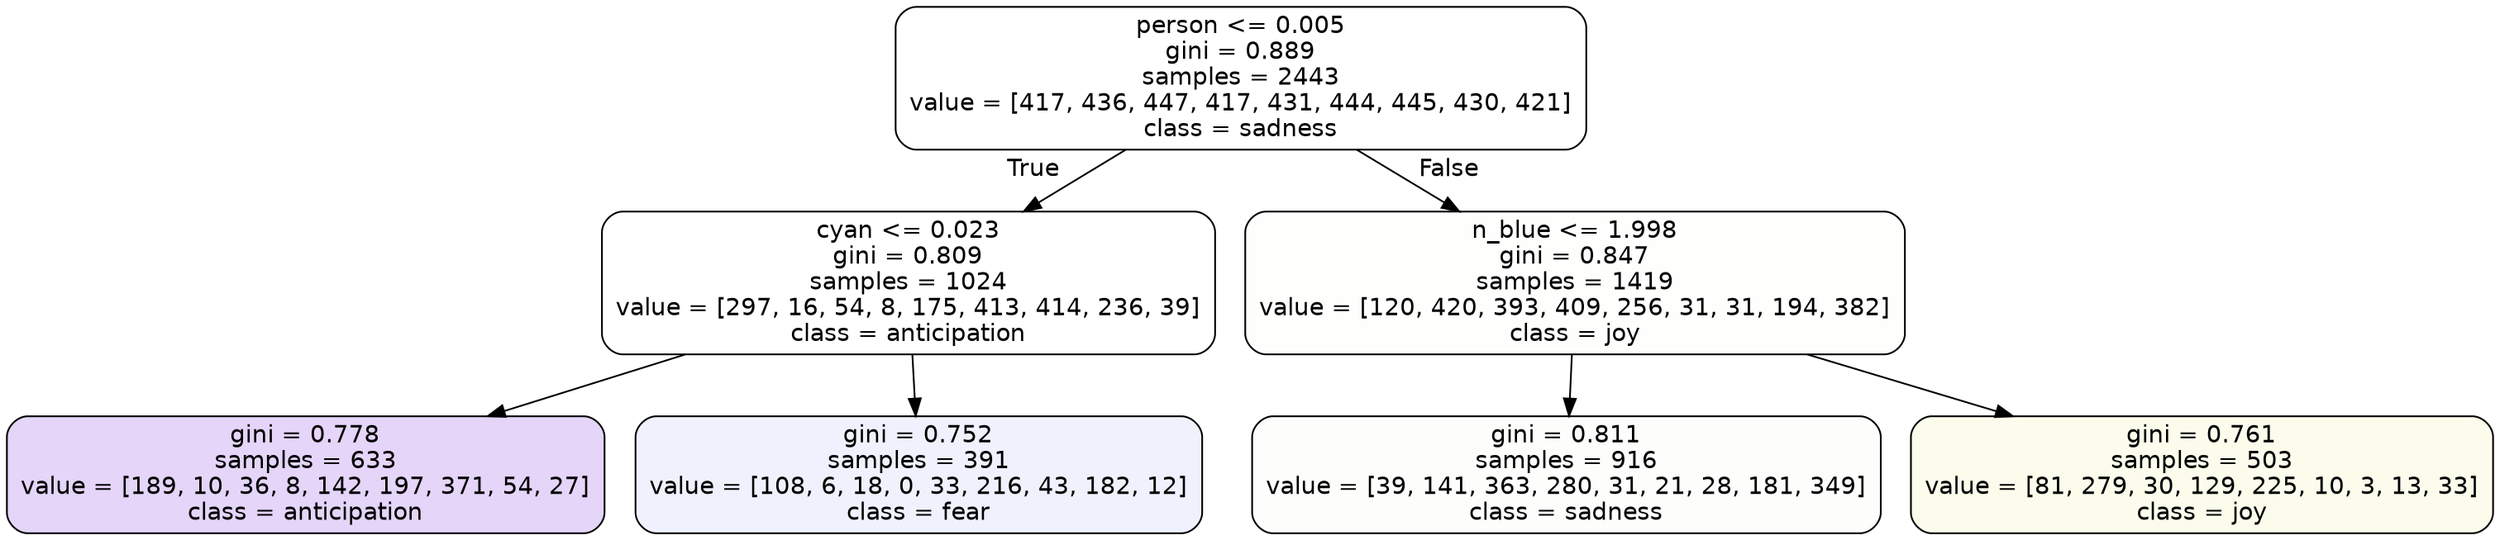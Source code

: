 digraph Tree {
node [shape=box, style="filled, rounded", color="black", fontname=helvetica] ;
edge [fontname=helvetica] ;
0 [label="person <= 0.005\ngini = 0.889\nsamples = 2443\nvalue = [417, 436, 447, 417, 431, 444, 445, 430, 421]\nclass = sadness", fillcolor="#64e53900"] ;
1 [label="cyan <= 0.023\ngini = 0.809\nsamples = 1024\nvalue = [297, 16, 54, 8, 175, 413, 414, 236, 39]\nclass = anticipation", fillcolor="#8139e500"] ;
0 -> 1 [labeldistance=2.5, labelangle=45, headlabel="True"] ;
2 [label="gini = 0.778\nsamples = 633\nvalue = [189, 10, 36, 8, 142, 197, 371, 54, 27]\nclass = anticipation", fillcolor="#8139e535"] ;
1 -> 2 ;
3 [label="gini = 0.752\nsamples = 391\nvalue = [108, 6, 18, 0, 33, 216, 43, 182, 12]\nclass = fear", fillcolor="#3964e514"] ;
1 -> 3 ;
4 [label="n_blue <= 1.998\ngini = 0.847\nsamples = 1419\nvalue = [120, 420, 393, 409, 256, 31, 31, 194, 382]\nclass = joy", fillcolor="#d7e53902"] ;
0 -> 4 [labeldistance=2.5, labelangle=-45, headlabel="False"] ;
5 [label="gini = 0.811\nsamples = 916\nvalue = [39, 141, 363, 280, 31, 21, 28, 181, 349]\nclass = sadness", fillcolor="#64e53903"] ;
4 -> 5 ;
6 [label="gini = 0.761\nsamples = 503\nvalue = [81, 279, 30, 129, 225, 10, 3, 13, 33]\nclass = joy", fillcolor="#d7e53918"] ;
4 -> 6 ;
}